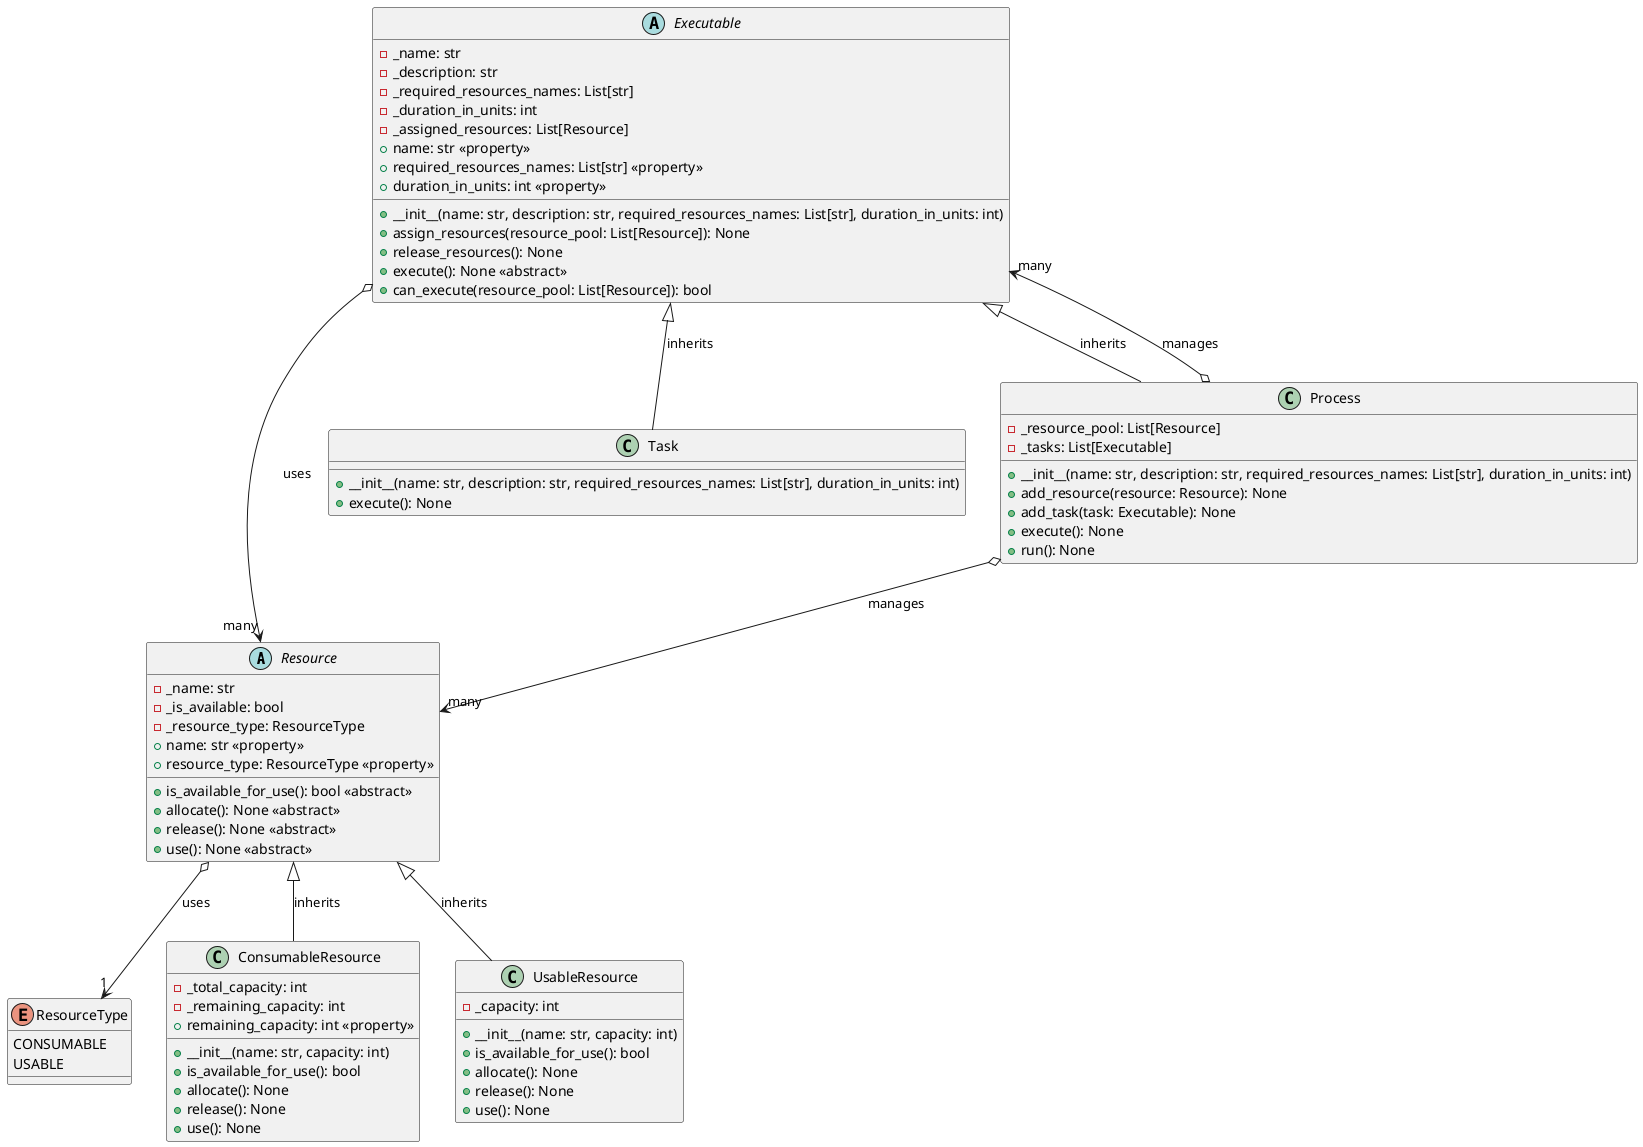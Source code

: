 @startuml

' Abstract classes
abstract class Resource {
  -_name: str
  -_is_available: bool
  -_resource_type: ResourceType
  +name: str <<property>>
  +resource_type: ResourceType <<property>>
  +is_available_for_use(): bool <<abstract>>
  +allocate(): None <<abstract>>
  +release(): None <<abstract>>
  +use(): None <<abstract>>
}

enum ResourceType {
  CONSUMABLE
  USABLE
}

class ConsumableResource {
  -_total_capacity: int
  -_remaining_capacity: int
  +__init__(name: str, capacity: int)
  +is_available_for_use(): bool
  +allocate(): None
  +release(): None
  +use(): None
  +remaining_capacity: int <<property>>
}

class UsableResource {
  -_capacity: int
  +__init__(name: str, capacity: int)
  +is_available_for_use(): bool
  +allocate(): None
  +release(): None
  +use(): None
}

abstract class Executable {
  -_name: str
  -_description: str
  -_required_resources_names: List[str]
  -_duration_in_units: int
  -_assigned_resources: List[Resource]
  +__init__(name: str, description: str, required_resources_names: List[str], duration_in_units: int)
  +name: str <<property>>
  +required_resources_names: List[str] <<property>>
  +duration_in_units: int <<property>>
  +assign_resources(resource_pool: List[Resource]): None
  +release_resources(): None
  +execute(): None <<abstract>>
  +can_execute(resource_pool: List[Resource]): bool
}

class Task {
  +__init__(name: str, description: str, required_resources_names: List[str], duration_in_units: int)
  +execute(): None
}

class Process {
  -_resource_pool: List[Resource]
  -_tasks: List[Executable]
  +__init__(name: str, description: str, required_resources_names: List[str], duration_in_units: int)
  +add_resource(resource: Resource): None
  +add_task(task: Executable): None
  +execute(): None
  +run(): None
}

' Relationships
Resource o--> "1" ResourceType : uses
ConsumableResource -up-|> Resource : inherits
UsableResource -up-|> Resource : inherits
Executable o--> "many" Resource : uses
Task -up-|> Executable : inherits
Process -up-|> Executable : inherits
Process o--> "many" Resource : manages
Process o--> "many" Executable : manages

@enduml
